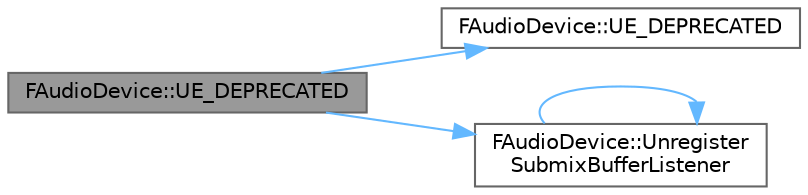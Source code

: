 digraph "FAudioDevice::UE_DEPRECATED"
{
 // INTERACTIVE_SVG=YES
 // LATEX_PDF_SIZE
  bgcolor="transparent";
  edge [fontname=Helvetica,fontsize=10,labelfontname=Helvetica,labelfontsize=10];
  node [fontname=Helvetica,fontsize=10,shape=box,height=0.2,width=0.4];
  rankdir="LR";
  Node1 [id="Node000001",label="FAudioDevice::UE_DEPRECATED",height=0.2,width=0.4,color="gray40", fillcolor="grey60", style="filled", fontcolor="black",tooltip=" "];
  Node1 -> Node2 [id="edge1_Node000001_Node000002",color="steelblue1",style="solid",tooltip=" "];
  Node2 [id="Node000002",label="FAudioDevice::UE_DEPRECATED",height=0.2,width=0.4,color="grey40", fillcolor="white", style="filled",URL="$d7/db1/classFAudioDevice.html#a4c94067caaac092b6429a5cf6f81976b",tooltip="Stops any sound sources which are using the given buffer."];
  Node1 -> Node3 [id="edge2_Node000001_Node000003",color="steelblue1",style="solid",tooltip=" "];
  Node3 [id="Node000003",label="FAudioDevice::Unregister\lSubmixBufferListener",height=0.2,width=0.4,color="grey40", fillcolor="white", style="filled",URL="$d7/db1/classFAudioDevice.html#a4b2584350967e3cf8db7b86acf9b4a97",tooltip="Unregisters the provided submix buffer listener with the given submix."];
  Node3 -> Node3 [id="edge3_Node000003_Node000003",color="steelblue1",style="solid",tooltip=" "];
}

